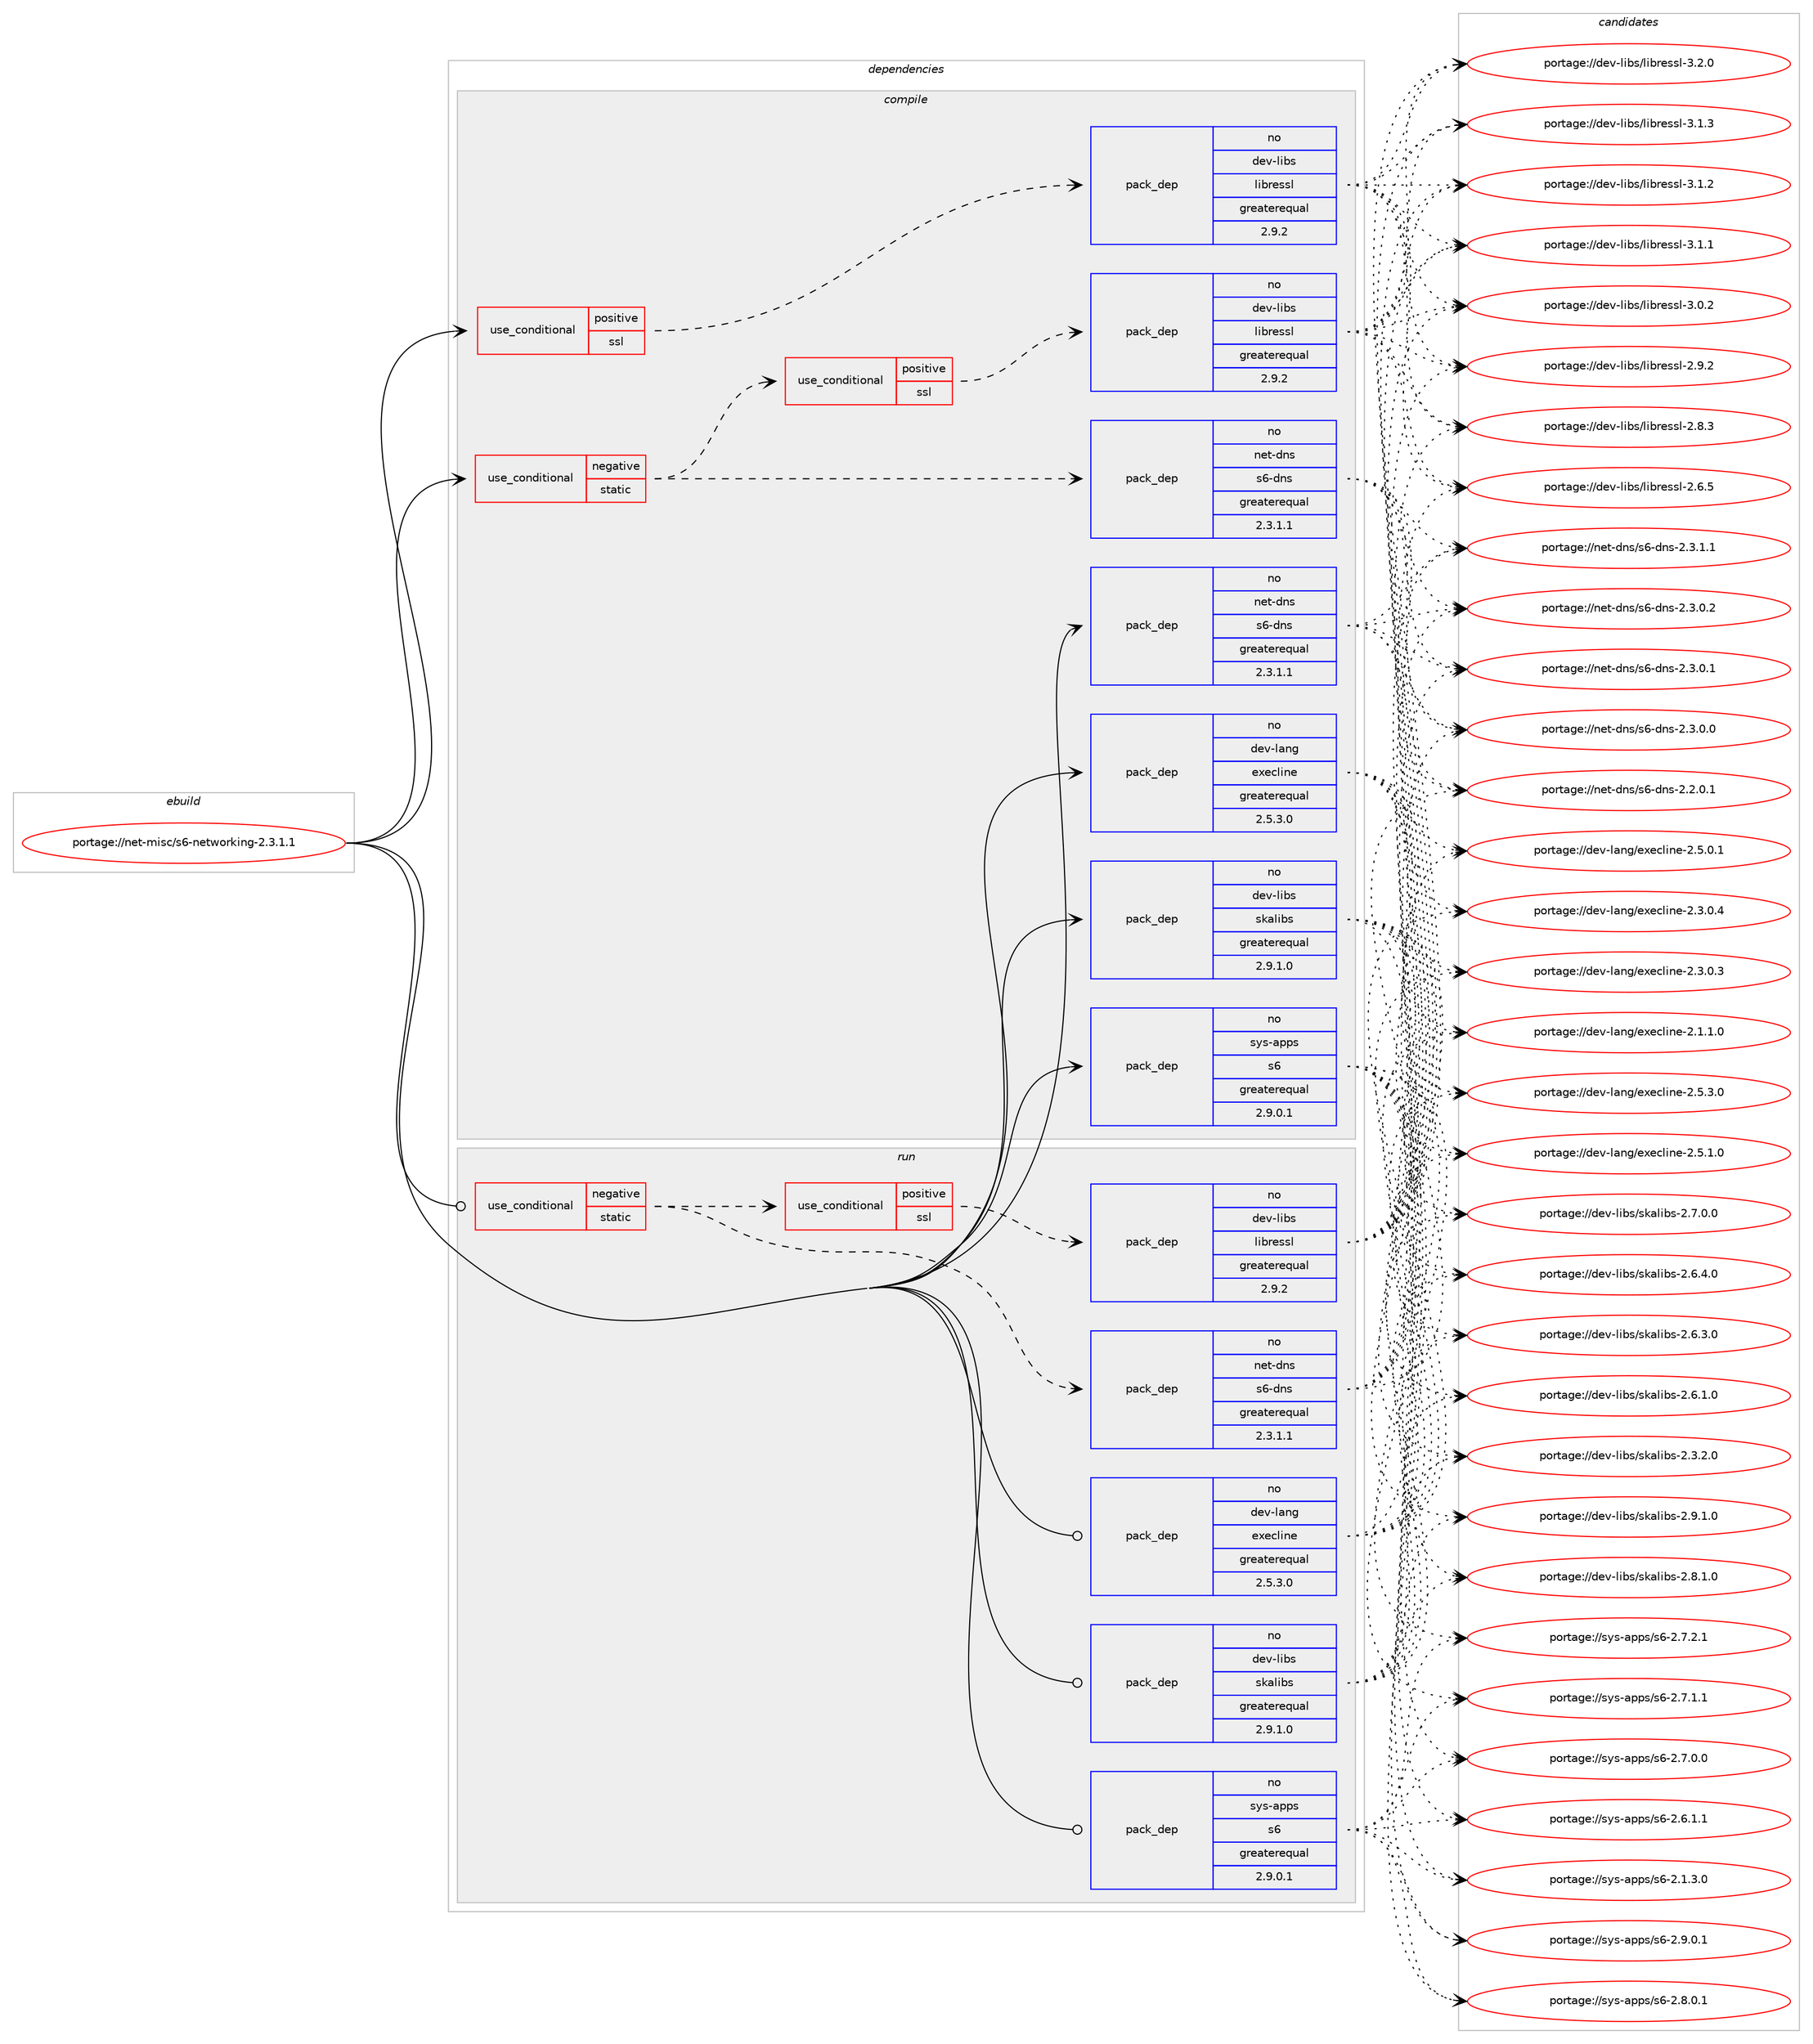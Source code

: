 digraph prolog {

# *************
# Graph options
# *************

newrank=true;
concentrate=true;
compound=true;
graph [rankdir=LR,fontname=Helvetica,fontsize=10,ranksep=1.5];#, ranksep=2.5, nodesep=0.2];
edge  [arrowhead=vee];
node  [fontname=Helvetica,fontsize=10];

# **********
# The ebuild
# **********

subgraph cluster_leftcol {
color=gray;
rank=same;
label=<<i>ebuild</i>>;
id [label="portage://net-misc/s6-networking-2.3.1.1", color=red, width=4, href="../net-misc/s6-networking-2.3.1.1.svg"];
}

# ****************
# The dependencies
# ****************

subgraph cluster_midcol {
color=gray;
label=<<i>dependencies</i>>;
subgraph cluster_compile {
fillcolor="#eeeeee";
style=filled;
label=<<i>compile</i>>;
subgraph cond609 {
dependency3965 [label=<<TABLE BORDER="0" CELLBORDER="1" CELLSPACING="0" CELLPADDING="4"><TR><TD ROWSPAN="3" CELLPADDING="10">use_conditional</TD></TR><TR><TD>negative</TD></TR><TR><TD>static</TD></TR></TABLE>>, shape=none, color=red];
subgraph pack3286 {
dependency3966 [label=<<TABLE BORDER="0" CELLBORDER="1" CELLSPACING="0" CELLPADDING="4" WIDTH="220"><TR><TD ROWSPAN="6" CELLPADDING="30">pack_dep</TD></TR><TR><TD WIDTH="110">no</TD></TR><TR><TD>net-dns</TD></TR><TR><TD>s6-dns</TD></TR><TR><TD>greaterequal</TD></TR><TR><TD>2.3.1.1</TD></TR></TABLE>>, shape=none, color=blue];
}
dependency3965:e -> dependency3966:w [weight=20,style="dashed",arrowhead="vee"];
subgraph cond610 {
dependency3967 [label=<<TABLE BORDER="0" CELLBORDER="1" CELLSPACING="0" CELLPADDING="4"><TR><TD ROWSPAN="3" CELLPADDING="10">use_conditional</TD></TR><TR><TD>positive</TD></TR><TR><TD>ssl</TD></TR></TABLE>>, shape=none, color=red];
subgraph pack3287 {
dependency3968 [label=<<TABLE BORDER="0" CELLBORDER="1" CELLSPACING="0" CELLPADDING="4" WIDTH="220"><TR><TD ROWSPAN="6" CELLPADDING="30">pack_dep</TD></TR><TR><TD WIDTH="110">no</TD></TR><TR><TD>dev-libs</TD></TR><TR><TD>libressl</TD></TR><TR><TD>greaterequal</TD></TR><TR><TD>2.9.2</TD></TR></TABLE>>, shape=none, color=blue];
}
dependency3967:e -> dependency3968:w [weight=20,style="dashed",arrowhead="vee"];
}
dependency3965:e -> dependency3967:w [weight=20,style="dashed",arrowhead="vee"];
}
id:e -> dependency3965:w [weight=20,style="solid",arrowhead="vee"];
subgraph cond611 {
dependency3969 [label=<<TABLE BORDER="0" CELLBORDER="1" CELLSPACING="0" CELLPADDING="4"><TR><TD ROWSPAN="3" CELLPADDING="10">use_conditional</TD></TR><TR><TD>positive</TD></TR><TR><TD>ssl</TD></TR></TABLE>>, shape=none, color=red];
subgraph pack3288 {
dependency3970 [label=<<TABLE BORDER="0" CELLBORDER="1" CELLSPACING="0" CELLPADDING="4" WIDTH="220"><TR><TD ROWSPAN="6" CELLPADDING="30">pack_dep</TD></TR><TR><TD WIDTH="110">no</TD></TR><TR><TD>dev-libs</TD></TR><TR><TD>libressl</TD></TR><TR><TD>greaterequal</TD></TR><TR><TD>2.9.2</TD></TR></TABLE>>, shape=none, color=blue];
}
dependency3969:e -> dependency3970:w [weight=20,style="dashed",arrowhead="vee"];
}
id:e -> dependency3969:w [weight=20,style="solid",arrowhead="vee"];
subgraph pack3289 {
dependency3971 [label=<<TABLE BORDER="0" CELLBORDER="1" CELLSPACING="0" CELLPADDING="4" WIDTH="220"><TR><TD ROWSPAN="6" CELLPADDING="30">pack_dep</TD></TR><TR><TD WIDTH="110">no</TD></TR><TR><TD>dev-lang</TD></TR><TR><TD>execline</TD></TR><TR><TD>greaterequal</TD></TR><TR><TD>2.5.3.0</TD></TR></TABLE>>, shape=none, color=blue];
}
id:e -> dependency3971:w [weight=20,style="solid",arrowhead="vee"];
subgraph pack3290 {
dependency3972 [label=<<TABLE BORDER="0" CELLBORDER="1" CELLSPACING="0" CELLPADDING="4" WIDTH="220"><TR><TD ROWSPAN="6" CELLPADDING="30">pack_dep</TD></TR><TR><TD WIDTH="110">no</TD></TR><TR><TD>dev-libs</TD></TR><TR><TD>skalibs</TD></TR><TR><TD>greaterequal</TD></TR><TR><TD>2.9.1.0</TD></TR></TABLE>>, shape=none, color=blue];
}
id:e -> dependency3972:w [weight=20,style="solid",arrowhead="vee"];
subgraph pack3291 {
dependency3973 [label=<<TABLE BORDER="0" CELLBORDER="1" CELLSPACING="0" CELLPADDING="4" WIDTH="220"><TR><TD ROWSPAN="6" CELLPADDING="30">pack_dep</TD></TR><TR><TD WIDTH="110">no</TD></TR><TR><TD>net-dns</TD></TR><TR><TD>s6-dns</TD></TR><TR><TD>greaterequal</TD></TR><TR><TD>2.3.1.1</TD></TR></TABLE>>, shape=none, color=blue];
}
id:e -> dependency3973:w [weight=20,style="solid",arrowhead="vee"];
subgraph pack3292 {
dependency3974 [label=<<TABLE BORDER="0" CELLBORDER="1" CELLSPACING="0" CELLPADDING="4" WIDTH="220"><TR><TD ROWSPAN="6" CELLPADDING="30">pack_dep</TD></TR><TR><TD WIDTH="110">no</TD></TR><TR><TD>sys-apps</TD></TR><TR><TD>s6</TD></TR><TR><TD>greaterequal</TD></TR><TR><TD>2.9.0.1</TD></TR></TABLE>>, shape=none, color=blue];
}
id:e -> dependency3974:w [weight=20,style="solid",arrowhead="vee"];
}
subgraph cluster_compileandrun {
fillcolor="#eeeeee";
style=filled;
label=<<i>compile and run</i>>;
}
subgraph cluster_run {
fillcolor="#eeeeee";
style=filled;
label=<<i>run</i>>;
subgraph cond612 {
dependency3975 [label=<<TABLE BORDER="0" CELLBORDER="1" CELLSPACING="0" CELLPADDING="4"><TR><TD ROWSPAN="3" CELLPADDING="10">use_conditional</TD></TR><TR><TD>negative</TD></TR><TR><TD>static</TD></TR></TABLE>>, shape=none, color=red];
subgraph pack3293 {
dependency3976 [label=<<TABLE BORDER="0" CELLBORDER="1" CELLSPACING="0" CELLPADDING="4" WIDTH="220"><TR><TD ROWSPAN="6" CELLPADDING="30">pack_dep</TD></TR><TR><TD WIDTH="110">no</TD></TR><TR><TD>net-dns</TD></TR><TR><TD>s6-dns</TD></TR><TR><TD>greaterequal</TD></TR><TR><TD>2.3.1.1</TD></TR></TABLE>>, shape=none, color=blue];
}
dependency3975:e -> dependency3976:w [weight=20,style="dashed",arrowhead="vee"];
subgraph cond613 {
dependency3977 [label=<<TABLE BORDER="0" CELLBORDER="1" CELLSPACING="0" CELLPADDING="4"><TR><TD ROWSPAN="3" CELLPADDING="10">use_conditional</TD></TR><TR><TD>positive</TD></TR><TR><TD>ssl</TD></TR></TABLE>>, shape=none, color=red];
subgraph pack3294 {
dependency3978 [label=<<TABLE BORDER="0" CELLBORDER="1" CELLSPACING="0" CELLPADDING="4" WIDTH="220"><TR><TD ROWSPAN="6" CELLPADDING="30">pack_dep</TD></TR><TR><TD WIDTH="110">no</TD></TR><TR><TD>dev-libs</TD></TR><TR><TD>libressl</TD></TR><TR><TD>greaterequal</TD></TR><TR><TD>2.9.2</TD></TR></TABLE>>, shape=none, color=blue];
}
dependency3977:e -> dependency3978:w [weight=20,style="dashed",arrowhead="vee"];
}
dependency3975:e -> dependency3977:w [weight=20,style="dashed",arrowhead="vee"];
}
id:e -> dependency3975:w [weight=20,style="solid",arrowhead="odot"];
subgraph pack3295 {
dependency3979 [label=<<TABLE BORDER="0" CELLBORDER="1" CELLSPACING="0" CELLPADDING="4" WIDTH="220"><TR><TD ROWSPAN="6" CELLPADDING="30">pack_dep</TD></TR><TR><TD WIDTH="110">no</TD></TR><TR><TD>dev-lang</TD></TR><TR><TD>execline</TD></TR><TR><TD>greaterequal</TD></TR><TR><TD>2.5.3.0</TD></TR></TABLE>>, shape=none, color=blue];
}
id:e -> dependency3979:w [weight=20,style="solid",arrowhead="odot"];
subgraph pack3296 {
dependency3980 [label=<<TABLE BORDER="0" CELLBORDER="1" CELLSPACING="0" CELLPADDING="4" WIDTH="220"><TR><TD ROWSPAN="6" CELLPADDING="30">pack_dep</TD></TR><TR><TD WIDTH="110">no</TD></TR><TR><TD>dev-libs</TD></TR><TR><TD>skalibs</TD></TR><TR><TD>greaterequal</TD></TR><TR><TD>2.9.1.0</TD></TR></TABLE>>, shape=none, color=blue];
}
id:e -> dependency3980:w [weight=20,style="solid",arrowhead="odot"];
subgraph pack3297 {
dependency3981 [label=<<TABLE BORDER="0" CELLBORDER="1" CELLSPACING="0" CELLPADDING="4" WIDTH="220"><TR><TD ROWSPAN="6" CELLPADDING="30">pack_dep</TD></TR><TR><TD WIDTH="110">no</TD></TR><TR><TD>sys-apps</TD></TR><TR><TD>s6</TD></TR><TR><TD>greaterequal</TD></TR><TR><TD>2.9.0.1</TD></TR></TABLE>>, shape=none, color=blue];
}
id:e -> dependency3981:w [weight=20,style="solid",arrowhead="odot"];
}
}

# **************
# The candidates
# **************

subgraph cluster_choices {
rank=same;
color=gray;
label=<<i>candidates</i>>;

subgraph choice3286 {
color=black;
nodesep=1;
choice110101116451001101154711554451001101154550465146494649 [label="portage://net-dns/s6-dns-2.3.1.1", color=red, width=4,href="../net-dns/s6-dns-2.3.1.1.svg"];
choice110101116451001101154711554451001101154550465146484650 [label="portage://net-dns/s6-dns-2.3.0.2", color=red, width=4,href="../net-dns/s6-dns-2.3.0.2.svg"];
choice110101116451001101154711554451001101154550465146484649 [label="portage://net-dns/s6-dns-2.3.0.1", color=red, width=4,href="../net-dns/s6-dns-2.3.0.1.svg"];
choice110101116451001101154711554451001101154550465146484648 [label="portage://net-dns/s6-dns-2.3.0.0", color=red, width=4,href="../net-dns/s6-dns-2.3.0.0.svg"];
choice110101116451001101154711554451001101154550465046484649 [label="portage://net-dns/s6-dns-2.2.0.1", color=red, width=4,href="../net-dns/s6-dns-2.2.0.1.svg"];
dependency3966:e -> choice110101116451001101154711554451001101154550465146494649:w [style=dotted,weight="100"];
dependency3966:e -> choice110101116451001101154711554451001101154550465146484650:w [style=dotted,weight="100"];
dependency3966:e -> choice110101116451001101154711554451001101154550465146484649:w [style=dotted,weight="100"];
dependency3966:e -> choice110101116451001101154711554451001101154550465146484648:w [style=dotted,weight="100"];
dependency3966:e -> choice110101116451001101154711554451001101154550465046484649:w [style=dotted,weight="100"];
}
subgraph choice3287 {
color=black;
nodesep=1;
choice10010111845108105981154710810598114101115115108455146504648 [label="portage://dev-libs/libressl-3.2.0", color=red, width=4,href="../dev-libs/libressl-3.2.0.svg"];
choice10010111845108105981154710810598114101115115108455146494651 [label="portage://dev-libs/libressl-3.1.3", color=red, width=4,href="../dev-libs/libressl-3.1.3.svg"];
choice10010111845108105981154710810598114101115115108455146494650 [label="portage://dev-libs/libressl-3.1.2", color=red, width=4,href="../dev-libs/libressl-3.1.2.svg"];
choice10010111845108105981154710810598114101115115108455146494649 [label="portage://dev-libs/libressl-3.1.1", color=red, width=4,href="../dev-libs/libressl-3.1.1.svg"];
choice10010111845108105981154710810598114101115115108455146484650 [label="portage://dev-libs/libressl-3.0.2", color=red, width=4,href="../dev-libs/libressl-3.0.2.svg"];
choice10010111845108105981154710810598114101115115108455046574650 [label="portage://dev-libs/libressl-2.9.2", color=red, width=4,href="../dev-libs/libressl-2.9.2.svg"];
choice10010111845108105981154710810598114101115115108455046564651 [label="portage://dev-libs/libressl-2.8.3", color=red, width=4,href="../dev-libs/libressl-2.8.3.svg"];
choice10010111845108105981154710810598114101115115108455046544653 [label="portage://dev-libs/libressl-2.6.5", color=red, width=4,href="../dev-libs/libressl-2.6.5.svg"];
dependency3968:e -> choice10010111845108105981154710810598114101115115108455146504648:w [style=dotted,weight="100"];
dependency3968:e -> choice10010111845108105981154710810598114101115115108455146494651:w [style=dotted,weight="100"];
dependency3968:e -> choice10010111845108105981154710810598114101115115108455146494650:w [style=dotted,weight="100"];
dependency3968:e -> choice10010111845108105981154710810598114101115115108455146494649:w [style=dotted,weight="100"];
dependency3968:e -> choice10010111845108105981154710810598114101115115108455146484650:w [style=dotted,weight="100"];
dependency3968:e -> choice10010111845108105981154710810598114101115115108455046574650:w [style=dotted,weight="100"];
dependency3968:e -> choice10010111845108105981154710810598114101115115108455046564651:w [style=dotted,weight="100"];
dependency3968:e -> choice10010111845108105981154710810598114101115115108455046544653:w [style=dotted,weight="100"];
}
subgraph choice3288 {
color=black;
nodesep=1;
choice10010111845108105981154710810598114101115115108455146504648 [label="portage://dev-libs/libressl-3.2.0", color=red, width=4,href="../dev-libs/libressl-3.2.0.svg"];
choice10010111845108105981154710810598114101115115108455146494651 [label="portage://dev-libs/libressl-3.1.3", color=red, width=4,href="../dev-libs/libressl-3.1.3.svg"];
choice10010111845108105981154710810598114101115115108455146494650 [label="portage://dev-libs/libressl-3.1.2", color=red, width=4,href="../dev-libs/libressl-3.1.2.svg"];
choice10010111845108105981154710810598114101115115108455146494649 [label="portage://dev-libs/libressl-3.1.1", color=red, width=4,href="../dev-libs/libressl-3.1.1.svg"];
choice10010111845108105981154710810598114101115115108455146484650 [label="portage://dev-libs/libressl-3.0.2", color=red, width=4,href="../dev-libs/libressl-3.0.2.svg"];
choice10010111845108105981154710810598114101115115108455046574650 [label="portage://dev-libs/libressl-2.9.2", color=red, width=4,href="../dev-libs/libressl-2.9.2.svg"];
choice10010111845108105981154710810598114101115115108455046564651 [label="portage://dev-libs/libressl-2.8.3", color=red, width=4,href="../dev-libs/libressl-2.8.3.svg"];
choice10010111845108105981154710810598114101115115108455046544653 [label="portage://dev-libs/libressl-2.6.5", color=red, width=4,href="../dev-libs/libressl-2.6.5.svg"];
dependency3970:e -> choice10010111845108105981154710810598114101115115108455146504648:w [style=dotted,weight="100"];
dependency3970:e -> choice10010111845108105981154710810598114101115115108455146494651:w [style=dotted,weight="100"];
dependency3970:e -> choice10010111845108105981154710810598114101115115108455146494650:w [style=dotted,weight="100"];
dependency3970:e -> choice10010111845108105981154710810598114101115115108455146494649:w [style=dotted,weight="100"];
dependency3970:e -> choice10010111845108105981154710810598114101115115108455146484650:w [style=dotted,weight="100"];
dependency3970:e -> choice10010111845108105981154710810598114101115115108455046574650:w [style=dotted,weight="100"];
dependency3970:e -> choice10010111845108105981154710810598114101115115108455046564651:w [style=dotted,weight="100"];
dependency3970:e -> choice10010111845108105981154710810598114101115115108455046544653:w [style=dotted,weight="100"];
}
subgraph choice3289 {
color=black;
nodesep=1;
choice100101118451089711010347101120101991081051101014550465346514648 [label="portage://dev-lang/execline-2.5.3.0", color=red, width=4,href="../dev-lang/execline-2.5.3.0.svg"];
choice100101118451089711010347101120101991081051101014550465346494648 [label="portage://dev-lang/execline-2.5.1.0", color=red, width=4,href="../dev-lang/execline-2.5.1.0.svg"];
choice100101118451089711010347101120101991081051101014550465346484649 [label="portage://dev-lang/execline-2.5.0.1", color=red, width=4,href="../dev-lang/execline-2.5.0.1.svg"];
choice100101118451089711010347101120101991081051101014550465146484652 [label="portage://dev-lang/execline-2.3.0.4", color=red, width=4,href="../dev-lang/execline-2.3.0.4.svg"];
choice100101118451089711010347101120101991081051101014550465146484651 [label="portage://dev-lang/execline-2.3.0.3", color=red, width=4,href="../dev-lang/execline-2.3.0.3.svg"];
choice100101118451089711010347101120101991081051101014550464946494648 [label="portage://dev-lang/execline-2.1.1.0", color=red, width=4,href="../dev-lang/execline-2.1.1.0.svg"];
dependency3971:e -> choice100101118451089711010347101120101991081051101014550465346514648:w [style=dotted,weight="100"];
dependency3971:e -> choice100101118451089711010347101120101991081051101014550465346494648:w [style=dotted,weight="100"];
dependency3971:e -> choice100101118451089711010347101120101991081051101014550465346484649:w [style=dotted,weight="100"];
dependency3971:e -> choice100101118451089711010347101120101991081051101014550465146484652:w [style=dotted,weight="100"];
dependency3971:e -> choice100101118451089711010347101120101991081051101014550465146484651:w [style=dotted,weight="100"];
dependency3971:e -> choice100101118451089711010347101120101991081051101014550464946494648:w [style=dotted,weight="100"];
}
subgraph choice3290 {
color=black;
nodesep=1;
choice10010111845108105981154711510797108105981154550465746494648 [label="portage://dev-libs/skalibs-2.9.1.0", color=red, width=4,href="../dev-libs/skalibs-2.9.1.0.svg"];
choice10010111845108105981154711510797108105981154550465646494648 [label="portage://dev-libs/skalibs-2.8.1.0", color=red, width=4,href="../dev-libs/skalibs-2.8.1.0.svg"];
choice10010111845108105981154711510797108105981154550465546484648 [label="portage://dev-libs/skalibs-2.7.0.0", color=red, width=4,href="../dev-libs/skalibs-2.7.0.0.svg"];
choice10010111845108105981154711510797108105981154550465446524648 [label="portage://dev-libs/skalibs-2.6.4.0", color=red, width=4,href="../dev-libs/skalibs-2.6.4.0.svg"];
choice10010111845108105981154711510797108105981154550465446514648 [label="portage://dev-libs/skalibs-2.6.3.0", color=red, width=4,href="../dev-libs/skalibs-2.6.3.0.svg"];
choice10010111845108105981154711510797108105981154550465446494648 [label="portage://dev-libs/skalibs-2.6.1.0", color=red, width=4,href="../dev-libs/skalibs-2.6.1.0.svg"];
choice10010111845108105981154711510797108105981154550465146504648 [label="portage://dev-libs/skalibs-2.3.2.0", color=red, width=4,href="../dev-libs/skalibs-2.3.2.0.svg"];
dependency3972:e -> choice10010111845108105981154711510797108105981154550465746494648:w [style=dotted,weight="100"];
dependency3972:e -> choice10010111845108105981154711510797108105981154550465646494648:w [style=dotted,weight="100"];
dependency3972:e -> choice10010111845108105981154711510797108105981154550465546484648:w [style=dotted,weight="100"];
dependency3972:e -> choice10010111845108105981154711510797108105981154550465446524648:w [style=dotted,weight="100"];
dependency3972:e -> choice10010111845108105981154711510797108105981154550465446514648:w [style=dotted,weight="100"];
dependency3972:e -> choice10010111845108105981154711510797108105981154550465446494648:w [style=dotted,weight="100"];
dependency3972:e -> choice10010111845108105981154711510797108105981154550465146504648:w [style=dotted,weight="100"];
}
subgraph choice3291 {
color=black;
nodesep=1;
choice110101116451001101154711554451001101154550465146494649 [label="portage://net-dns/s6-dns-2.3.1.1", color=red, width=4,href="../net-dns/s6-dns-2.3.1.1.svg"];
choice110101116451001101154711554451001101154550465146484650 [label="portage://net-dns/s6-dns-2.3.0.2", color=red, width=4,href="../net-dns/s6-dns-2.3.0.2.svg"];
choice110101116451001101154711554451001101154550465146484649 [label="portage://net-dns/s6-dns-2.3.0.1", color=red, width=4,href="../net-dns/s6-dns-2.3.0.1.svg"];
choice110101116451001101154711554451001101154550465146484648 [label="portage://net-dns/s6-dns-2.3.0.0", color=red, width=4,href="../net-dns/s6-dns-2.3.0.0.svg"];
choice110101116451001101154711554451001101154550465046484649 [label="portage://net-dns/s6-dns-2.2.0.1", color=red, width=4,href="../net-dns/s6-dns-2.2.0.1.svg"];
dependency3973:e -> choice110101116451001101154711554451001101154550465146494649:w [style=dotted,weight="100"];
dependency3973:e -> choice110101116451001101154711554451001101154550465146484650:w [style=dotted,weight="100"];
dependency3973:e -> choice110101116451001101154711554451001101154550465146484649:w [style=dotted,weight="100"];
dependency3973:e -> choice110101116451001101154711554451001101154550465146484648:w [style=dotted,weight="100"];
dependency3973:e -> choice110101116451001101154711554451001101154550465046484649:w [style=dotted,weight="100"];
}
subgraph choice3292 {
color=black;
nodesep=1;
choice115121115459711211211547115544550465746484649 [label="portage://sys-apps/s6-2.9.0.1", color=red, width=4,href="../sys-apps/s6-2.9.0.1.svg"];
choice115121115459711211211547115544550465646484649 [label="portage://sys-apps/s6-2.8.0.1", color=red, width=4,href="../sys-apps/s6-2.8.0.1.svg"];
choice115121115459711211211547115544550465546504649 [label="portage://sys-apps/s6-2.7.2.1", color=red, width=4,href="../sys-apps/s6-2.7.2.1.svg"];
choice115121115459711211211547115544550465546494649 [label="portage://sys-apps/s6-2.7.1.1", color=red, width=4,href="../sys-apps/s6-2.7.1.1.svg"];
choice115121115459711211211547115544550465546484648 [label="portage://sys-apps/s6-2.7.0.0", color=red, width=4,href="../sys-apps/s6-2.7.0.0.svg"];
choice115121115459711211211547115544550465446494649 [label="portage://sys-apps/s6-2.6.1.1", color=red, width=4,href="../sys-apps/s6-2.6.1.1.svg"];
choice115121115459711211211547115544550464946514648 [label="portage://sys-apps/s6-2.1.3.0", color=red, width=4,href="../sys-apps/s6-2.1.3.0.svg"];
dependency3974:e -> choice115121115459711211211547115544550465746484649:w [style=dotted,weight="100"];
dependency3974:e -> choice115121115459711211211547115544550465646484649:w [style=dotted,weight="100"];
dependency3974:e -> choice115121115459711211211547115544550465546504649:w [style=dotted,weight="100"];
dependency3974:e -> choice115121115459711211211547115544550465546494649:w [style=dotted,weight="100"];
dependency3974:e -> choice115121115459711211211547115544550465546484648:w [style=dotted,weight="100"];
dependency3974:e -> choice115121115459711211211547115544550465446494649:w [style=dotted,weight="100"];
dependency3974:e -> choice115121115459711211211547115544550464946514648:w [style=dotted,weight="100"];
}
subgraph choice3293 {
color=black;
nodesep=1;
choice110101116451001101154711554451001101154550465146494649 [label="portage://net-dns/s6-dns-2.3.1.1", color=red, width=4,href="../net-dns/s6-dns-2.3.1.1.svg"];
choice110101116451001101154711554451001101154550465146484650 [label="portage://net-dns/s6-dns-2.3.0.2", color=red, width=4,href="../net-dns/s6-dns-2.3.0.2.svg"];
choice110101116451001101154711554451001101154550465146484649 [label="portage://net-dns/s6-dns-2.3.0.1", color=red, width=4,href="../net-dns/s6-dns-2.3.0.1.svg"];
choice110101116451001101154711554451001101154550465146484648 [label="portage://net-dns/s6-dns-2.3.0.0", color=red, width=4,href="../net-dns/s6-dns-2.3.0.0.svg"];
choice110101116451001101154711554451001101154550465046484649 [label="portage://net-dns/s6-dns-2.2.0.1", color=red, width=4,href="../net-dns/s6-dns-2.2.0.1.svg"];
dependency3976:e -> choice110101116451001101154711554451001101154550465146494649:w [style=dotted,weight="100"];
dependency3976:e -> choice110101116451001101154711554451001101154550465146484650:w [style=dotted,weight="100"];
dependency3976:e -> choice110101116451001101154711554451001101154550465146484649:w [style=dotted,weight="100"];
dependency3976:e -> choice110101116451001101154711554451001101154550465146484648:w [style=dotted,weight="100"];
dependency3976:e -> choice110101116451001101154711554451001101154550465046484649:w [style=dotted,weight="100"];
}
subgraph choice3294 {
color=black;
nodesep=1;
choice10010111845108105981154710810598114101115115108455146504648 [label="portage://dev-libs/libressl-3.2.0", color=red, width=4,href="../dev-libs/libressl-3.2.0.svg"];
choice10010111845108105981154710810598114101115115108455146494651 [label="portage://dev-libs/libressl-3.1.3", color=red, width=4,href="../dev-libs/libressl-3.1.3.svg"];
choice10010111845108105981154710810598114101115115108455146494650 [label="portage://dev-libs/libressl-3.1.2", color=red, width=4,href="../dev-libs/libressl-3.1.2.svg"];
choice10010111845108105981154710810598114101115115108455146494649 [label="portage://dev-libs/libressl-3.1.1", color=red, width=4,href="../dev-libs/libressl-3.1.1.svg"];
choice10010111845108105981154710810598114101115115108455146484650 [label="portage://dev-libs/libressl-3.0.2", color=red, width=4,href="../dev-libs/libressl-3.0.2.svg"];
choice10010111845108105981154710810598114101115115108455046574650 [label="portage://dev-libs/libressl-2.9.2", color=red, width=4,href="../dev-libs/libressl-2.9.2.svg"];
choice10010111845108105981154710810598114101115115108455046564651 [label="portage://dev-libs/libressl-2.8.3", color=red, width=4,href="../dev-libs/libressl-2.8.3.svg"];
choice10010111845108105981154710810598114101115115108455046544653 [label="portage://dev-libs/libressl-2.6.5", color=red, width=4,href="../dev-libs/libressl-2.6.5.svg"];
dependency3978:e -> choice10010111845108105981154710810598114101115115108455146504648:w [style=dotted,weight="100"];
dependency3978:e -> choice10010111845108105981154710810598114101115115108455146494651:w [style=dotted,weight="100"];
dependency3978:e -> choice10010111845108105981154710810598114101115115108455146494650:w [style=dotted,weight="100"];
dependency3978:e -> choice10010111845108105981154710810598114101115115108455146494649:w [style=dotted,weight="100"];
dependency3978:e -> choice10010111845108105981154710810598114101115115108455146484650:w [style=dotted,weight="100"];
dependency3978:e -> choice10010111845108105981154710810598114101115115108455046574650:w [style=dotted,weight="100"];
dependency3978:e -> choice10010111845108105981154710810598114101115115108455046564651:w [style=dotted,weight="100"];
dependency3978:e -> choice10010111845108105981154710810598114101115115108455046544653:w [style=dotted,weight="100"];
}
subgraph choice3295 {
color=black;
nodesep=1;
choice100101118451089711010347101120101991081051101014550465346514648 [label="portage://dev-lang/execline-2.5.3.0", color=red, width=4,href="../dev-lang/execline-2.5.3.0.svg"];
choice100101118451089711010347101120101991081051101014550465346494648 [label="portage://dev-lang/execline-2.5.1.0", color=red, width=4,href="../dev-lang/execline-2.5.1.0.svg"];
choice100101118451089711010347101120101991081051101014550465346484649 [label="portage://dev-lang/execline-2.5.0.1", color=red, width=4,href="../dev-lang/execline-2.5.0.1.svg"];
choice100101118451089711010347101120101991081051101014550465146484652 [label="portage://dev-lang/execline-2.3.0.4", color=red, width=4,href="../dev-lang/execline-2.3.0.4.svg"];
choice100101118451089711010347101120101991081051101014550465146484651 [label="portage://dev-lang/execline-2.3.0.3", color=red, width=4,href="../dev-lang/execline-2.3.0.3.svg"];
choice100101118451089711010347101120101991081051101014550464946494648 [label="portage://dev-lang/execline-2.1.1.0", color=red, width=4,href="../dev-lang/execline-2.1.1.0.svg"];
dependency3979:e -> choice100101118451089711010347101120101991081051101014550465346514648:w [style=dotted,weight="100"];
dependency3979:e -> choice100101118451089711010347101120101991081051101014550465346494648:w [style=dotted,weight="100"];
dependency3979:e -> choice100101118451089711010347101120101991081051101014550465346484649:w [style=dotted,weight="100"];
dependency3979:e -> choice100101118451089711010347101120101991081051101014550465146484652:w [style=dotted,weight="100"];
dependency3979:e -> choice100101118451089711010347101120101991081051101014550465146484651:w [style=dotted,weight="100"];
dependency3979:e -> choice100101118451089711010347101120101991081051101014550464946494648:w [style=dotted,weight="100"];
}
subgraph choice3296 {
color=black;
nodesep=1;
choice10010111845108105981154711510797108105981154550465746494648 [label="portage://dev-libs/skalibs-2.9.1.0", color=red, width=4,href="../dev-libs/skalibs-2.9.1.0.svg"];
choice10010111845108105981154711510797108105981154550465646494648 [label="portage://dev-libs/skalibs-2.8.1.0", color=red, width=4,href="../dev-libs/skalibs-2.8.1.0.svg"];
choice10010111845108105981154711510797108105981154550465546484648 [label="portage://dev-libs/skalibs-2.7.0.0", color=red, width=4,href="../dev-libs/skalibs-2.7.0.0.svg"];
choice10010111845108105981154711510797108105981154550465446524648 [label="portage://dev-libs/skalibs-2.6.4.0", color=red, width=4,href="../dev-libs/skalibs-2.6.4.0.svg"];
choice10010111845108105981154711510797108105981154550465446514648 [label="portage://dev-libs/skalibs-2.6.3.0", color=red, width=4,href="../dev-libs/skalibs-2.6.3.0.svg"];
choice10010111845108105981154711510797108105981154550465446494648 [label="portage://dev-libs/skalibs-2.6.1.0", color=red, width=4,href="../dev-libs/skalibs-2.6.1.0.svg"];
choice10010111845108105981154711510797108105981154550465146504648 [label="portage://dev-libs/skalibs-2.3.2.0", color=red, width=4,href="../dev-libs/skalibs-2.3.2.0.svg"];
dependency3980:e -> choice10010111845108105981154711510797108105981154550465746494648:w [style=dotted,weight="100"];
dependency3980:e -> choice10010111845108105981154711510797108105981154550465646494648:w [style=dotted,weight="100"];
dependency3980:e -> choice10010111845108105981154711510797108105981154550465546484648:w [style=dotted,weight="100"];
dependency3980:e -> choice10010111845108105981154711510797108105981154550465446524648:w [style=dotted,weight="100"];
dependency3980:e -> choice10010111845108105981154711510797108105981154550465446514648:w [style=dotted,weight="100"];
dependency3980:e -> choice10010111845108105981154711510797108105981154550465446494648:w [style=dotted,weight="100"];
dependency3980:e -> choice10010111845108105981154711510797108105981154550465146504648:w [style=dotted,weight="100"];
}
subgraph choice3297 {
color=black;
nodesep=1;
choice115121115459711211211547115544550465746484649 [label="portage://sys-apps/s6-2.9.0.1", color=red, width=4,href="../sys-apps/s6-2.9.0.1.svg"];
choice115121115459711211211547115544550465646484649 [label="portage://sys-apps/s6-2.8.0.1", color=red, width=4,href="../sys-apps/s6-2.8.0.1.svg"];
choice115121115459711211211547115544550465546504649 [label="portage://sys-apps/s6-2.7.2.1", color=red, width=4,href="../sys-apps/s6-2.7.2.1.svg"];
choice115121115459711211211547115544550465546494649 [label="portage://sys-apps/s6-2.7.1.1", color=red, width=4,href="../sys-apps/s6-2.7.1.1.svg"];
choice115121115459711211211547115544550465546484648 [label="portage://sys-apps/s6-2.7.0.0", color=red, width=4,href="../sys-apps/s6-2.7.0.0.svg"];
choice115121115459711211211547115544550465446494649 [label="portage://sys-apps/s6-2.6.1.1", color=red, width=4,href="../sys-apps/s6-2.6.1.1.svg"];
choice115121115459711211211547115544550464946514648 [label="portage://sys-apps/s6-2.1.3.0", color=red, width=4,href="../sys-apps/s6-2.1.3.0.svg"];
dependency3981:e -> choice115121115459711211211547115544550465746484649:w [style=dotted,weight="100"];
dependency3981:e -> choice115121115459711211211547115544550465646484649:w [style=dotted,weight="100"];
dependency3981:e -> choice115121115459711211211547115544550465546504649:w [style=dotted,weight="100"];
dependency3981:e -> choice115121115459711211211547115544550465546494649:w [style=dotted,weight="100"];
dependency3981:e -> choice115121115459711211211547115544550465546484648:w [style=dotted,weight="100"];
dependency3981:e -> choice115121115459711211211547115544550465446494649:w [style=dotted,weight="100"];
dependency3981:e -> choice115121115459711211211547115544550464946514648:w [style=dotted,weight="100"];
}
}

}
